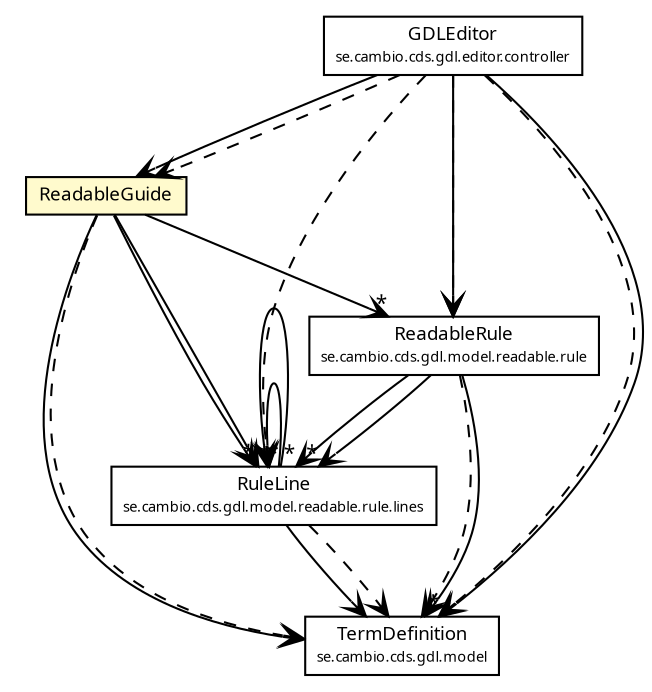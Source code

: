 #!/usr/local/bin/dot
#
# Class diagram 
# Generated by UMLGraph version R5_6 (http://www.umlgraph.org/)
#

digraph G {
	edge [fontname="Trebuchet MS",fontsize=10,labelfontname="Trebuchet MS",labelfontsize=10];
	node [fontname="Trebuchet MS",fontsize=10,shape=plaintext];
	nodesep=0.25;
	ranksep=0.5;
	// se.cambio.cds.gdl.model.TermDefinition
	c280182 [label=<<table title="se.cambio.cds.gdl.model.TermDefinition" border="0" cellborder="1" cellspacing="0" cellpadding="2" port="p" href="../TermDefinition.html">
		<tr><td><table border="0" cellspacing="0" cellpadding="1">
<tr><td align="center" balign="center"><font face="Trebuchet MS"> TermDefinition </font></td></tr>
<tr><td align="center" balign="center"><font face="Trebuchet MS" point-size="7.0"> se.cambio.cds.gdl.model </font></td></tr>
		</table></td></tr>
		</table>>, URL="../TermDefinition.html", fontname="Trebuchet MS", fontcolor="black", fontsize=9.0];
	// se.cambio.cds.gdl.model.readable.ReadableGuide
	c280378 [label=<<table title="se.cambio.cds.gdl.model.readable.ReadableGuide" border="0" cellborder="1" cellspacing="0" cellpadding="2" port="p" bgcolor="lemonChiffon" href="./ReadableGuide.html">
		<tr><td><table border="0" cellspacing="0" cellpadding="1">
<tr><td align="center" balign="center"><font face="Trebuchet MS"> ReadableGuide </font></td></tr>
		</table></td></tr>
		</table>>, URL="./ReadableGuide.html", fontname="Trebuchet MS", fontcolor="black", fontsize=9.0];
	// se.cambio.cds.gdl.model.readable.rule.lines.RuleLine
	c280386 [label=<<table title="se.cambio.cds.gdl.model.readable.rule.lines.RuleLine" border="0" cellborder="1" cellspacing="0" cellpadding="2" port="p" href="./rule/lines/RuleLine.html">
		<tr><td><table border="0" cellspacing="0" cellpadding="1">
<tr><td align="center" balign="center"><font face="Trebuchet MS"> RuleLine </font></td></tr>
<tr><td align="center" balign="center"><font face="Trebuchet MS" point-size="7.0"> se.cambio.cds.gdl.model.readable.rule.lines </font></td></tr>
		</table></td></tr>
		</table>>, URL="./rule/lines/RuleLine.html", fontname="Trebuchet MS", fontcolor="black", fontsize=9.0];
	// se.cambio.cds.gdl.model.readable.rule.ReadableRule
	c280428 [label=<<table title="se.cambio.cds.gdl.model.readable.rule.ReadableRule" border="0" cellborder="1" cellspacing="0" cellpadding="2" port="p" href="./rule/ReadableRule.html">
		<tr><td><table border="0" cellspacing="0" cellpadding="1">
<tr><td align="center" balign="center"><font face="Trebuchet MS"> ReadableRule </font></td></tr>
<tr><td align="center" balign="center"><font face="Trebuchet MS" point-size="7.0"> se.cambio.cds.gdl.model.readable.rule </font></td></tr>
		</table></td></tr>
		</table>>, URL="./rule/ReadableRule.html", fontname="Trebuchet MS", fontcolor="black", fontsize=9.0];
	// se.cambio.cds.gdl.editor.controller.GDLEditor
	c280548 [label=<<table title="se.cambio.cds.gdl.editor.controller.GDLEditor" border="0" cellborder="1" cellspacing="0" cellpadding="2" port="p" href="../../editor/controller/GDLEditor.html">
		<tr><td><table border="0" cellspacing="0" cellpadding="1">
<tr><td align="center" balign="center"><font face="Trebuchet MS"> GDLEditor </font></td></tr>
<tr><td align="center" balign="center"><font face="Trebuchet MS" point-size="7.0"> se.cambio.cds.gdl.editor.controller </font></td></tr>
		</table></td></tr>
		</table>>, URL="../../editor/controller/GDLEditor.html", fontname="Trebuchet MS", fontcolor="black", fontsize=9.0];
	// se.cambio.cds.gdl.model.readable.ReadableGuide NAVASSOC se.cambio.cds.gdl.model.readable.rule.ReadableRule
	c280378:p -> c280428:p [taillabel="", label="", headlabel="*", fontname="Trebuchet MS", fontcolor="black", fontsize=10.0, color="black", arrowhead=open];
	// se.cambio.cds.gdl.model.readable.ReadableGuide NAVASSOC se.cambio.cds.gdl.model.readable.rule.lines.RuleLine
	c280378:p -> c280386:p [taillabel="", label="", headlabel="*", fontname="Trebuchet MS", fontcolor="black", fontsize=10.0, color="black", arrowhead=open];
	// se.cambio.cds.gdl.model.readable.ReadableGuide NAVASSOC se.cambio.cds.gdl.model.readable.rule.lines.RuleLine
	c280378:p -> c280386:p [taillabel="", label="", headlabel="*", fontname="Trebuchet MS", fontcolor="black", fontsize=10.0, color="black", arrowhead=open];
	// se.cambio.cds.gdl.model.readable.ReadableGuide NAVASSOC se.cambio.cds.gdl.model.TermDefinition
	c280378:p -> c280182:p [taillabel="", label="", headlabel="", fontname="Trebuchet MS", fontcolor="black", fontsize=10.0, color="black", arrowhead=open];
	// se.cambio.cds.gdl.model.readable.rule.lines.RuleLine NAVASSOC se.cambio.cds.gdl.model.readable.rule.lines.RuleLine
	c280386:p -> c280386:p [taillabel="", label="", headlabel="", fontname="Trebuchet MS", fontcolor="black", fontsize=10.0, color="black", arrowhead=open];
	// se.cambio.cds.gdl.model.readable.rule.lines.RuleLine NAVASSOC se.cambio.cds.gdl.model.readable.rule.lines.RuleLine
	c280386:p -> c280386:p [taillabel="", label="", headlabel="*", fontname="Trebuchet MS", fontcolor="black", fontsize=10.0, color="black", arrowhead=open];
	// se.cambio.cds.gdl.model.readable.rule.lines.RuleLine NAVASSOC se.cambio.cds.gdl.model.TermDefinition
	c280386:p -> c280182:p [taillabel="", label="", headlabel="", fontname="Trebuchet MS", fontcolor="black", fontsize=10.0, color="black", arrowhead=open];
	// se.cambio.cds.gdl.model.readable.rule.ReadableRule NAVASSOC se.cambio.cds.gdl.model.TermDefinition
	c280428:p -> c280182:p [taillabel="", label="", headlabel="", fontname="Trebuchet MS", fontcolor="black", fontsize=10.0, color="black", arrowhead=open];
	// se.cambio.cds.gdl.model.readable.rule.ReadableRule NAVASSOC se.cambio.cds.gdl.model.readable.rule.lines.RuleLine
	c280428:p -> c280386:p [taillabel="", label="", headlabel="*", fontname="Trebuchet MS", fontcolor="black", fontsize=10.0, color="black", arrowhead=open];
	// se.cambio.cds.gdl.model.readable.rule.ReadableRule NAVASSOC se.cambio.cds.gdl.model.readable.rule.lines.RuleLine
	c280428:p -> c280386:p [taillabel="", label="", headlabel="*", fontname="Trebuchet MS", fontcolor="black", fontsize=10.0, color="black", arrowhead=open];
	// se.cambio.cds.gdl.editor.controller.GDLEditor NAVASSOC se.cambio.cds.gdl.model.readable.ReadableGuide
	c280548:p -> c280378:p [taillabel="", label="", headlabel="", fontname="Trebuchet MS", fontcolor="black", fontsize=10.0, color="black", arrowhead=open];
	// se.cambio.cds.gdl.editor.controller.GDLEditor NAVASSOC se.cambio.cds.gdl.model.readable.rule.ReadableRule
	c280548:p -> c280428:p [taillabel="", label="", headlabel="", fontname="Trebuchet MS", fontcolor="black", fontsize=10.0, color="black", arrowhead=open];
	// se.cambio.cds.gdl.editor.controller.GDLEditor NAVASSOC se.cambio.cds.gdl.model.TermDefinition
	c280548:p -> c280182:p [taillabel="", label="", headlabel="*", fontname="Trebuchet MS", fontcolor="black", fontsize=10.0, color="black", arrowhead=open];
	// se.cambio.cds.gdl.model.readable.ReadableGuide DEPEND se.cambio.cds.gdl.model.TermDefinition
	c280378:p -> c280182:p [taillabel="", label="", headlabel="", fontname="Trebuchet MS", fontcolor="black", fontsize=10.0, color="black", arrowhead=open, style=dashed];
	// se.cambio.cds.gdl.model.readable.rule.lines.RuleLine DEPEND se.cambio.cds.gdl.model.TermDefinition
	c280386:p -> c280182:p [taillabel="", label="", headlabel="", fontname="Trebuchet MS", fontcolor="black", fontsize=10.0, color="black", arrowhead=open, style=dashed];
	// se.cambio.cds.gdl.model.readable.rule.ReadableRule DEPEND se.cambio.cds.gdl.model.TermDefinition
	c280428:p -> c280182:p [taillabel="", label="", headlabel="", fontname="Trebuchet MS", fontcolor="black", fontsize=10.0, color="black", arrowhead=open, style=dashed];
	// se.cambio.cds.gdl.editor.controller.GDLEditor DEPEND se.cambio.cds.gdl.model.readable.rule.ReadableRule
	c280548:p -> c280428:p [taillabel="", label="", headlabel="", fontname="Trebuchet MS", fontcolor="black", fontsize=10.0, color="black", arrowhead=open, style=dashed];
	// se.cambio.cds.gdl.editor.controller.GDLEditor DEPEND se.cambio.cds.gdl.model.readable.rule.lines.RuleLine
	c280548:p -> c280386:p [taillabel="", label="", headlabel="", fontname="Trebuchet MS", fontcolor="black", fontsize=10.0, color="black", arrowhead=open, style=dashed];
	// se.cambio.cds.gdl.editor.controller.GDLEditor DEPEND se.cambio.cds.gdl.model.TermDefinition
	c280548:p -> c280182:p [taillabel="", label="", headlabel="", fontname="Trebuchet MS", fontcolor="black", fontsize=10.0, color="black", arrowhead=open, style=dashed];
	// se.cambio.cds.gdl.editor.controller.GDLEditor DEPEND se.cambio.cds.gdl.model.readable.ReadableGuide
	c280548:p -> c280378:p [taillabel="", label="", headlabel="", fontname="Trebuchet MS", fontcolor="black", fontsize=10.0, color="black", arrowhead=open, style=dashed];
}

